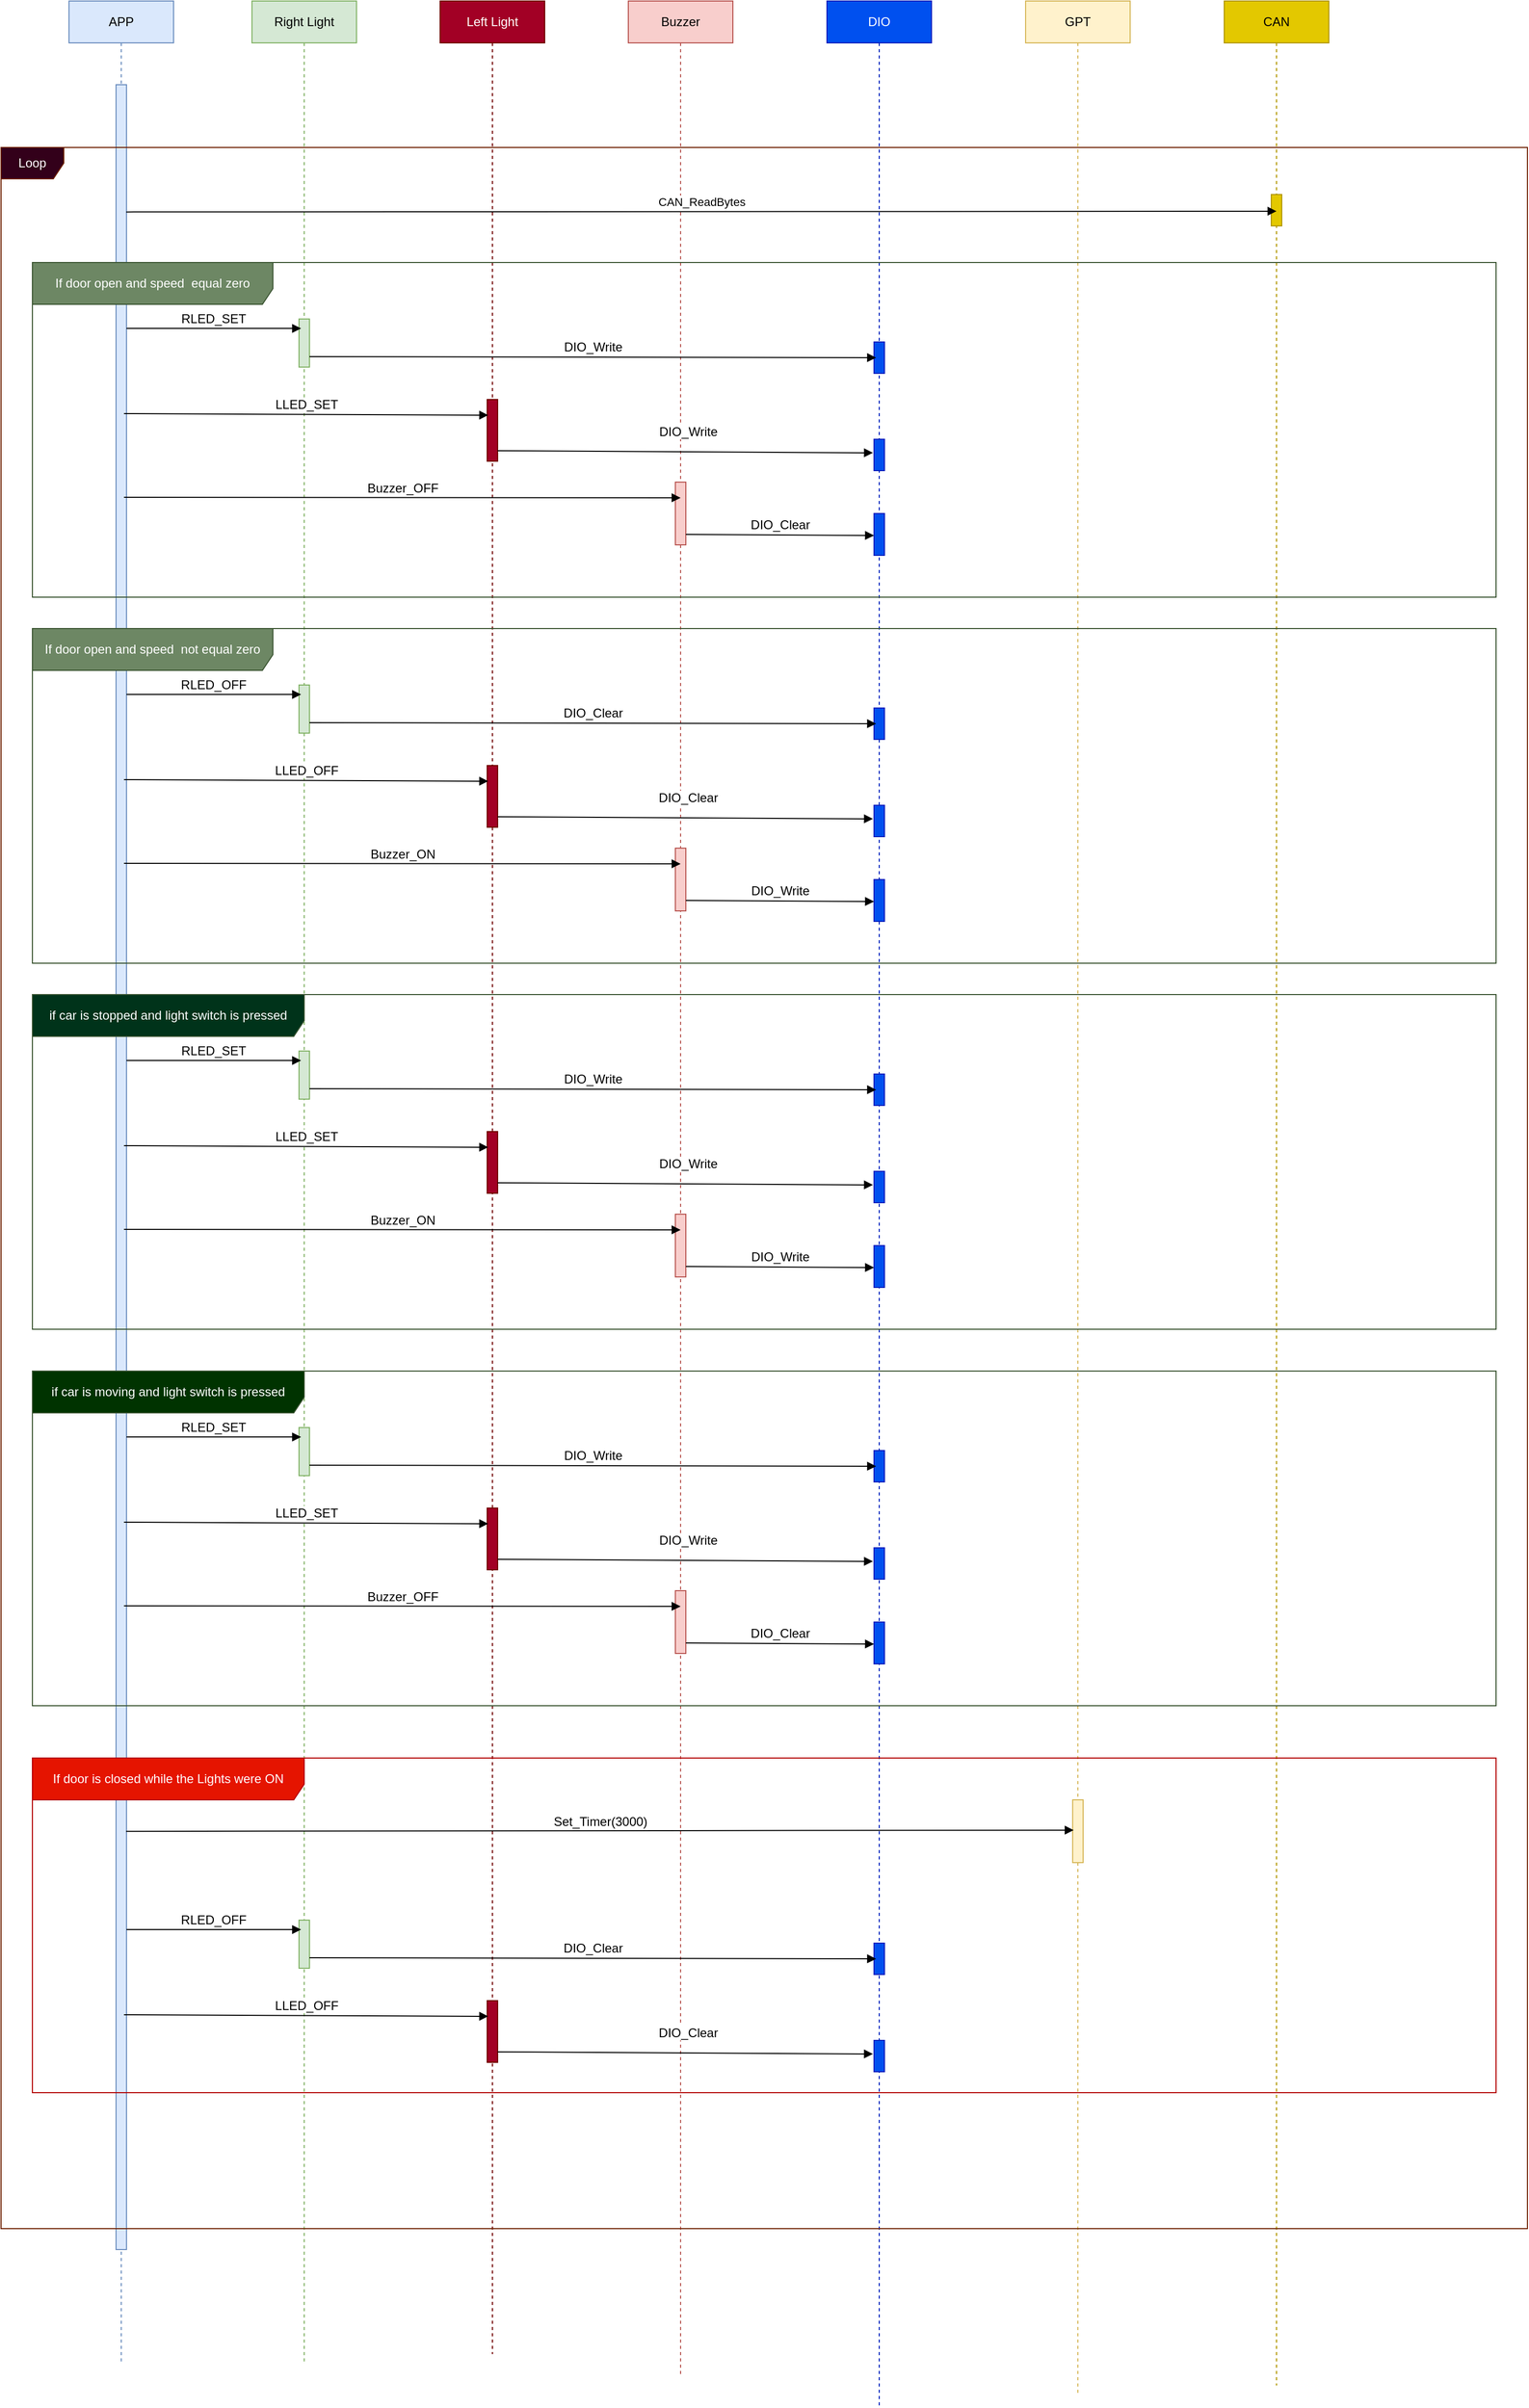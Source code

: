 <mxfile version="20.2.8" type="device"><diagram id="IOpR8e114kpHriinpLwM" name="Page-1"><mxGraphModel dx="1492" dy="808" grid="1" gridSize="10" guides="1" tooltips="1" connect="1" arrows="1" fold="1" page="1" pageScale="1" pageWidth="850" pageHeight="1100" math="0" shadow="0"><root><mxCell id="0"/><mxCell id="1" parent="0"/><mxCell id="T3YONMp9P7cD5BqFOFty-1" value="APP" style="shape=umlLifeline;perimeter=lifelinePerimeter;whiteSpace=wrap;html=1;container=1;collapsible=0;recursiveResize=0;outlineConnect=0;fillColor=#dae8fc;strokeColor=#6c8ebf;" vertex="1" parent="1"><mxGeometry x="105" y="150" width="100" height="2260" as="geometry"/></mxCell><mxCell id="T3YONMp9P7cD5BqFOFty-2" value="" style="html=1;points=[];perimeter=orthogonalPerimeter;fillColor=#dae8fc;strokeColor=#6c8ebf;" vertex="1" parent="T3YONMp9P7cD5BqFOFty-1"><mxGeometry x="45" y="80" width="10" height="2070" as="geometry"/></mxCell><mxCell id="T3YONMp9P7cD5BqFOFty-3" value="Right Light" style="shape=umlLifeline;perimeter=lifelinePerimeter;whiteSpace=wrap;html=1;container=1;collapsible=0;recursiveResize=0;outlineConnect=0;fillColor=#d5e8d4;strokeColor=#82b366;" vertex="1" parent="1"><mxGeometry x="280" y="150" width="100" height="2260" as="geometry"/></mxCell><mxCell id="T3YONMp9P7cD5BqFOFty-5" value="Left Light" style="shape=umlLifeline;perimeter=lifelinePerimeter;whiteSpace=wrap;html=1;container=1;collapsible=0;recursiveResize=0;outlineConnect=0;fillColor=#a20025;strokeColor=#6F0000;fontColor=#ffffff;" vertex="1" parent="1"><mxGeometry x="460" y="150" width="100" height="2250" as="geometry"/></mxCell><mxCell id="T3YONMp9P7cD5BqFOFty-7" value="Buzzer" style="shape=umlLifeline;perimeter=lifelinePerimeter;whiteSpace=wrap;html=1;container=1;collapsible=0;recursiveResize=0;outlineConnect=0;fillColor=#f8cecc;strokeColor=#b85450;" vertex="1" parent="1"><mxGeometry x="640" y="150" width="100" height="2270" as="geometry"/></mxCell><mxCell id="T3YONMp9P7cD5BqFOFty-9" value="DIO" style="shape=umlLifeline;perimeter=lifelinePerimeter;whiteSpace=wrap;html=1;container=1;collapsible=0;recursiveResize=0;outlineConnect=0;fillColor=#0050ef;strokeColor=#001DBC;fontColor=#ffffff;" vertex="1" parent="1"><mxGeometry x="830" y="150" width="100" height="2300" as="geometry"/></mxCell><mxCell id="T3YONMp9P7cD5BqFOFty-10" value="GPT" style="shape=umlLifeline;perimeter=lifelinePerimeter;whiteSpace=wrap;html=1;container=1;collapsible=0;recursiveResize=0;outlineConnect=0;fillColor=#fff2cc;strokeColor=#d6b656;" vertex="1" parent="1"><mxGeometry x="1020" y="150" width="100" height="2290" as="geometry"/></mxCell><mxCell id="T3YONMp9P7cD5BqFOFty-13" value="CAN" style="shape=umlLifeline;perimeter=lifelinePerimeter;whiteSpace=wrap;html=1;container=1;collapsible=0;recursiveResize=0;outlineConnect=0;fillColor=#e3c800;fontColor=#000000;strokeColor=#B09500;" vertex="1" parent="1"><mxGeometry x="1210" y="150" width="100" height="2280" as="geometry"/></mxCell><mxCell id="T3YONMp9P7cD5BqFOFty-19" value="Loop" style="shape=umlFrame;whiteSpace=wrap;html=1;fillColor=#33001A;fontColor=#ffffff;strokeColor=#6D1F00;" vertex="1" parent="1"><mxGeometry x="40" y="290" width="1460" height="1990" as="geometry"/></mxCell><mxCell id="T3YONMp9P7cD5BqFOFty-53" value="" style="html=1;points=[];perimeter=orthogonalPerimeter;fillColor=#e3c800;fontColor=#000000;strokeColor=#B09500;" vertex="1" parent="1"><mxGeometry x="1255" y="335" width="10" height="30" as="geometry"/></mxCell><mxCell id="T3YONMp9P7cD5BqFOFty-56" value="CAN_ReadBytes" style="html=1;verticalAlign=bottom;endArrow=block;rounded=0;exitX=0.082;exitY=0.031;exitDx=0;exitDy=0;exitPerimeter=0;entryX=0.5;entryY=0.533;entryDx=0;entryDy=0;entryPerimeter=0;" edge="1" parent="1" source="T3YONMp9P7cD5BqFOFty-19" target="T3YONMp9P7cD5BqFOFty-53"><mxGeometry width="80" relative="1" as="geometry"><mxPoint x="730" y="380" as="sourcePoint"/><mxPoint x="810" y="380" as="targetPoint"/></mxGeometry></mxCell><mxCell id="T3YONMp9P7cD5BqFOFty-57" value="If door open and speed&amp;nbsp; equal zero" style="shape=umlFrame;whiteSpace=wrap;html=1;fillColor=#6d8764;strokeColor=#3A5431;fontColor=#ffffff;labelBackgroundColor=none;labelBorderColor=none;spacingTop=0;spacingRight=0;fontSize=12;width=230;height=40;" vertex="1" parent="1"><mxGeometry x="70" y="400" width="1400" height="320" as="geometry"/></mxCell><mxCell id="T3YONMp9P7cD5BqFOFty-58" value="" style="html=1;points=[];perimeter=orthogonalPerimeter;labelBackgroundColor=none;labelBorderColor=none;fontSize=12;fillColor=#d5e8d4;strokeColor=#82b366;" vertex="1" parent="1"><mxGeometry x="325" y="454" width="10" height="46" as="geometry"/></mxCell><mxCell id="T3YONMp9P7cD5BqFOFty-59" value="" style="html=1;points=[];perimeter=orthogonalPerimeter;labelBackgroundColor=none;labelBorderColor=none;fontSize=12;fillColor=#a20025;fontColor=#ffffff;strokeColor=#6F0000;" vertex="1" parent="1"><mxGeometry x="505" y="531" width="10" height="59" as="geometry"/></mxCell><mxCell id="T3YONMp9P7cD5BqFOFty-60" value="" style="html=1;points=[];perimeter=orthogonalPerimeter;labelBackgroundColor=none;labelBorderColor=none;fontSize=12;fillColor=#f8cecc;strokeColor=#b85450;" vertex="1" parent="1"><mxGeometry x="685" y="610" width="10" height="60" as="geometry"/></mxCell><mxCell id="T3YONMp9P7cD5BqFOFty-61" value="RLED_SET" style="html=1;verticalAlign=bottom;endArrow=block;rounded=0;fontSize=12;entryX=0.2;entryY=0.196;entryDx=0;entryDy=0;entryPerimeter=0;" edge="1" parent="1" target="T3YONMp9P7cD5BqFOFty-58"><mxGeometry width="80" relative="1" as="geometry"><mxPoint x="160" y="463" as="sourcePoint"/><mxPoint x="327" y="466.99" as="targetPoint"/></mxGeometry></mxCell><mxCell id="T3YONMp9P7cD5BqFOFty-62" value="LLED_SET" style="html=1;verticalAlign=bottom;endArrow=block;rounded=0;fontSize=12;exitX=0.064;exitY=0.269;exitDx=0;exitDy=0;exitPerimeter=0;entryX=0.1;entryY=0.254;entryDx=0;entryDy=0;entryPerimeter=0;" edge="1" parent="1" target="T3YONMp9P7cD5BqFOFty-59"><mxGeometry width="80" relative="1" as="geometry"><mxPoint x="157.6" y="544.5" as="sourcePoint"/><mxPoint x="325" y="544.55" as="targetPoint"/></mxGeometry></mxCell><mxCell id="T3YONMp9P7cD5BqFOFty-63" value="Buzzer_OFF" style="html=1;verticalAlign=bottom;endArrow=block;rounded=0;fontSize=12;exitX=0.064;exitY=0.269;exitDx=0;exitDy=0;exitPerimeter=0;" edge="1" parent="1"><mxGeometry width="80" relative="1" as="geometry"><mxPoint x="157.6" y="624.5" as="sourcePoint"/><mxPoint x="690" y="625" as="targetPoint"/></mxGeometry></mxCell><mxCell id="T3YONMp9P7cD5BqFOFty-64" value="" style="html=1;points=[];perimeter=orthogonalPerimeter;labelBackgroundColor=none;labelBorderColor=none;fontSize=12;fillColor=#0050ef;fontColor=#ffffff;strokeColor=#001DBC;" vertex="1" parent="1"><mxGeometry x="875" y="476" width="10" height="30" as="geometry"/></mxCell><mxCell id="T3YONMp9P7cD5BqFOFty-65" value="DIO_Write" style="html=1;verticalAlign=bottom;endArrow=block;rounded=0;fontSize=12;entryX=0.2;entryY=0.5;entryDx=0;entryDy=0;entryPerimeter=0;" edge="1" parent="1" target="T3YONMp9P7cD5BqFOFty-64"><mxGeometry width="80" relative="1" as="geometry"><mxPoint x="335" y="490" as="sourcePoint"/><mxPoint x="415" y="490" as="targetPoint"/></mxGeometry></mxCell><mxCell id="T3YONMp9P7cD5BqFOFty-66" value="" style="html=1;points=[];perimeter=orthogonalPerimeter;labelBackgroundColor=none;labelBorderColor=none;fontSize=12;fillColor=#0050ef;fontColor=#ffffff;strokeColor=#001DBC;" vertex="1" parent="1"><mxGeometry x="875" y="569" width="10" height="30" as="geometry"/></mxCell><mxCell id="T3YONMp9P7cD5BqFOFty-67" value="DIO_Write" style="html=1;verticalAlign=bottom;endArrow=block;rounded=0;fontSize=12;entryX=-0.1;entryY=0.433;entryDx=0;entryDy=0;entryPerimeter=0;" edge="1" parent="1" target="T3YONMp9P7cD5BqFOFty-66"><mxGeometry x="0.014" y="10" width="80" relative="1" as="geometry"><mxPoint x="515" y="580" as="sourcePoint"/><mxPoint x="880" y="585" as="targetPoint"/><mxPoint as="offset"/></mxGeometry></mxCell><mxCell id="T3YONMp9P7cD5BqFOFty-68" value="" style="html=1;points=[];perimeter=orthogonalPerimeter;labelBackgroundColor=none;labelBorderColor=none;fontSize=12;fillColor=#0050ef;fontColor=#ffffff;strokeColor=#001DBC;" vertex="1" parent="1"><mxGeometry x="875" y="640" width="10" height="40" as="geometry"/></mxCell><mxCell id="T3YONMp9P7cD5BqFOFty-69" value="DIO_Clear" style="html=1;verticalAlign=bottom;endArrow=block;rounded=0;fontSize=12;entryX=0;entryY=0.525;entryDx=0;entryDy=0;entryPerimeter=0;" edge="1" parent="1" target="T3YONMp9P7cD5BqFOFty-68"><mxGeometry width="80" relative="1" as="geometry"><mxPoint x="695" y="660" as="sourcePoint"/><mxPoint x="775" y="660" as="targetPoint"/></mxGeometry></mxCell><mxCell id="T3YONMp9P7cD5BqFOFty-70" value="If door open and speed&amp;nbsp; not equal zero" style="shape=umlFrame;whiteSpace=wrap;html=1;fillColor=#6d8764;strokeColor=#3A5431;fontColor=#ffffff;labelBackgroundColor=none;labelBorderColor=none;spacingTop=0;spacingRight=0;fontSize=12;width=230;height=40;" vertex="1" parent="1"><mxGeometry x="70" y="750" width="1400" height="320" as="geometry"/></mxCell><mxCell id="T3YONMp9P7cD5BqFOFty-71" value="" style="html=1;points=[];perimeter=orthogonalPerimeter;labelBackgroundColor=none;labelBorderColor=none;fontSize=12;fillColor=#d5e8d4;strokeColor=#82b366;" vertex="1" parent="1"><mxGeometry x="325" y="804" width="10" height="46" as="geometry"/></mxCell><mxCell id="T3YONMp9P7cD5BqFOFty-72" value="" style="html=1;points=[];perimeter=orthogonalPerimeter;labelBackgroundColor=none;labelBorderColor=none;fontSize=12;fillColor=#a20025;fontColor=#ffffff;strokeColor=#6F0000;" vertex="1" parent="1"><mxGeometry x="505" y="881" width="10" height="59" as="geometry"/></mxCell><mxCell id="T3YONMp9P7cD5BqFOFty-73" value="" style="html=1;points=[];perimeter=orthogonalPerimeter;labelBackgroundColor=none;labelBorderColor=none;fontSize=12;fillColor=#f8cecc;strokeColor=#b85450;" vertex="1" parent="1"><mxGeometry x="685" y="960" width="10" height="60" as="geometry"/></mxCell><mxCell id="T3YONMp9P7cD5BqFOFty-74" value="RLED_OFF" style="html=1;verticalAlign=bottom;endArrow=block;rounded=0;fontSize=12;entryX=0.2;entryY=0.196;entryDx=0;entryDy=0;entryPerimeter=0;" edge="1" parent="1" target="T3YONMp9P7cD5BqFOFty-71"><mxGeometry width="80" relative="1" as="geometry"><mxPoint x="160" y="813" as="sourcePoint"/><mxPoint x="327" y="816.99" as="targetPoint"/></mxGeometry></mxCell><mxCell id="T3YONMp9P7cD5BqFOFty-75" value="LLED_OFF" style="html=1;verticalAlign=bottom;endArrow=block;rounded=0;fontSize=12;exitX=0.064;exitY=0.269;exitDx=0;exitDy=0;exitPerimeter=0;entryX=0.1;entryY=0.254;entryDx=0;entryDy=0;entryPerimeter=0;" edge="1" parent="1" target="T3YONMp9P7cD5BqFOFty-72"><mxGeometry width="80" relative="1" as="geometry"><mxPoint x="157.6" y="894.5" as="sourcePoint"/><mxPoint x="325" y="894.55" as="targetPoint"/></mxGeometry></mxCell><mxCell id="T3YONMp9P7cD5BqFOFty-76" value="Buzzer_ON" style="html=1;verticalAlign=bottom;endArrow=block;rounded=0;fontSize=12;exitX=0.064;exitY=0.269;exitDx=0;exitDy=0;exitPerimeter=0;" edge="1" parent="1"><mxGeometry width="80" relative="1" as="geometry"><mxPoint x="157.6" y="974.5" as="sourcePoint"/><mxPoint x="690" y="975" as="targetPoint"/></mxGeometry></mxCell><mxCell id="T3YONMp9P7cD5BqFOFty-77" value="" style="html=1;points=[];perimeter=orthogonalPerimeter;labelBackgroundColor=none;labelBorderColor=none;fontSize=12;fillColor=#0050ef;fontColor=#ffffff;strokeColor=#001DBC;" vertex="1" parent="1"><mxGeometry x="875" y="826" width="10" height="30" as="geometry"/></mxCell><mxCell id="T3YONMp9P7cD5BqFOFty-78" value="DIO_Clear" style="html=1;verticalAlign=bottom;endArrow=block;rounded=0;fontSize=12;entryX=0.2;entryY=0.5;entryDx=0;entryDy=0;entryPerimeter=0;" edge="1" parent="1" target="T3YONMp9P7cD5BqFOFty-77"><mxGeometry width="80" relative="1" as="geometry"><mxPoint x="335" y="840" as="sourcePoint"/><mxPoint x="415" y="840" as="targetPoint"/></mxGeometry></mxCell><mxCell id="T3YONMp9P7cD5BqFOFty-79" value="" style="html=1;points=[];perimeter=orthogonalPerimeter;labelBackgroundColor=none;labelBorderColor=none;fontSize=12;fillColor=#0050ef;fontColor=#ffffff;strokeColor=#001DBC;" vertex="1" parent="1"><mxGeometry x="875" y="919" width="10" height="30" as="geometry"/></mxCell><mxCell id="T3YONMp9P7cD5BqFOFty-80" value="DIO_Clear" style="html=1;verticalAlign=bottom;endArrow=block;rounded=0;fontSize=12;entryX=-0.1;entryY=0.433;entryDx=0;entryDy=0;entryPerimeter=0;" edge="1" parent="1" target="T3YONMp9P7cD5BqFOFty-79"><mxGeometry x="0.014" y="10" width="80" relative="1" as="geometry"><mxPoint x="515" y="930" as="sourcePoint"/><mxPoint x="880" y="935" as="targetPoint"/><mxPoint as="offset"/></mxGeometry></mxCell><mxCell id="T3YONMp9P7cD5BqFOFty-81" value="" style="html=1;points=[];perimeter=orthogonalPerimeter;labelBackgroundColor=none;labelBorderColor=none;fontSize=12;fillColor=#0050ef;fontColor=#ffffff;strokeColor=#001DBC;" vertex="1" parent="1"><mxGeometry x="875" y="990" width="10" height="40" as="geometry"/></mxCell><mxCell id="T3YONMp9P7cD5BqFOFty-82" value="DIO_Write" style="html=1;verticalAlign=bottom;endArrow=block;rounded=0;fontSize=12;entryX=0;entryY=0.525;entryDx=0;entryDy=0;entryPerimeter=0;" edge="1" parent="1" target="T3YONMp9P7cD5BqFOFty-81"><mxGeometry width="80" relative="1" as="geometry"><mxPoint x="695" y="1010" as="sourcePoint"/><mxPoint x="775" y="1010" as="targetPoint"/></mxGeometry></mxCell><mxCell id="T3YONMp9P7cD5BqFOFty-83" value="&lt;div style=&quot;text-align: left;&quot;&gt;if car is stopped and light switch is pressed&lt;/div&gt;" style="shape=umlFrame;whiteSpace=wrap;html=1;fillColor=#00331A;strokeColor=#3A5431;fontColor=#ffffff;labelBackgroundColor=none;labelBorderColor=none;spacingTop=0;spacingRight=0;fontSize=12;width=260;height=40;" vertex="1" parent="1"><mxGeometry x="70" y="1100" width="1400" height="320" as="geometry"/></mxCell><mxCell id="T3YONMp9P7cD5BqFOFty-84" value="" style="html=1;points=[];perimeter=orthogonalPerimeter;labelBackgroundColor=none;labelBorderColor=none;fontSize=12;fillColor=#d5e8d4;strokeColor=#82b366;" vertex="1" parent="1"><mxGeometry x="325" y="1154" width="10" height="46" as="geometry"/></mxCell><mxCell id="T3YONMp9P7cD5BqFOFty-85" value="" style="html=1;points=[];perimeter=orthogonalPerimeter;labelBackgroundColor=none;labelBorderColor=none;fontSize=12;fillColor=#a20025;fontColor=#ffffff;strokeColor=#6F0000;" vertex="1" parent="1"><mxGeometry x="505" y="1231" width="10" height="59" as="geometry"/></mxCell><mxCell id="T3YONMp9P7cD5BqFOFty-86" value="" style="html=1;points=[];perimeter=orthogonalPerimeter;labelBackgroundColor=none;labelBorderColor=none;fontSize=12;fillColor=#f8cecc;strokeColor=#b85450;" vertex="1" parent="1"><mxGeometry x="685" y="1310" width="10" height="60" as="geometry"/></mxCell><mxCell id="T3YONMp9P7cD5BqFOFty-87" value="RLED_SET" style="html=1;verticalAlign=bottom;endArrow=block;rounded=0;fontSize=12;entryX=0.2;entryY=0.196;entryDx=0;entryDy=0;entryPerimeter=0;" edge="1" parent="1" target="T3YONMp9P7cD5BqFOFty-84"><mxGeometry width="80" relative="1" as="geometry"><mxPoint x="160" y="1163" as="sourcePoint"/><mxPoint x="327" y="1166.99" as="targetPoint"/></mxGeometry></mxCell><mxCell id="T3YONMp9P7cD5BqFOFty-88" value="LLED_SET" style="html=1;verticalAlign=bottom;endArrow=block;rounded=0;fontSize=12;exitX=0.064;exitY=0.269;exitDx=0;exitDy=0;exitPerimeter=0;entryX=0.1;entryY=0.254;entryDx=0;entryDy=0;entryPerimeter=0;" edge="1" parent="1" target="T3YONMp9P7cD5BqFOFty-85"><mxGeometry width="80" relative="1" as="geometry"><mxPoint x="157.6" y="1244.5" as="sourcePoint"/><mxPoint x="325" y="1244.55" as="targetPoint"/></mxGeometry></mxCell><mxCell id="T3YONMp9P7cD5BqFOFty-89" value="Buzzer_ON" style="html=1;verticalAlign=bottom;endArrow=block;rounded=0;fontSize=12;exitX=0.064;exitY=0.269;exitDx=0;exitDy=0;exitPerimeter=0;" edge="1" parent="1"><mxGeometry width="80" relative="1" as="geometry"><mxPoint x="157.6" y="1324.5" as="sourcePoint"/><mxPoint x="690" y="1325" as="targetPoint"/></mxGeometry></mxCell><mxCell id="T3YONMp9P7cD5BqFOFty-90" value="" style="html=1;points=[];perimeter=orthogonalPerimeter;labelBackgroundColor=none;labelBorderColor=none;fontSize=12;fillColor=#0050ef;fontColor=#ffffff;strokeColor=#001DBC;" vertex="1" parent="1"><mxGeometry x="875" y="1176" width="10" height="30" as="geometry"/></mxCell><mxCell id="T3YONMp9P7cD5BqFOFty-91" value="DIO_Write" style="html=1;verticalAlign=bottom;endArrow=block;rounded=0;fontSize=12;entryX=0.2;entryY=0.5;entryDx=0;entryDy=0;entryPerimeter=0;" edge="1" parent="1" target="T3YONMp9P7cD5BqFOFty-90"><mxGeometry width="80" relative="1" as="geometry"><mxPoint x="335" y="1190" as="sourcePoint"/><mxPoint x="415" y="1190" as="targetPoint"/></mxGeometry></mxCell><mxCell id="T3YONMp9P7cD5BqFOFty-92" value="" style="html=1;points=[];perimeter=orthogonalPerimeter;labelBackgroundColor=none;labelBorderColor=none;fontSize=12;fillColor=#0050ef;fontColor=#ffffff;strokeColor=#001DBC;" vertex="1" parent="1"><mxGeometry x="875" y="1269" width="10" height="30" as="geometry"/></mxCell><mxCell id="T3YONMp9P7cD5BqFOFty-93" value="DIO_Write" style="html=1;verticalAlign=bottom;endArrow=block;rounded=0;fontSize=12;entryX=-0.1;entryY=0.433;entryDx=0;entryDy=0;entryPerimeter=0;" edge="1" parent="1" target="T3YONMp9P7cD5BqFOFty-92"><mxGeometry x="0.014" y="10" width="80" relative="1" as="geometry"><mxPoint x="515" y="1280" as="sourcePoint"/><mxPoint x="880" y="1285" as="targetPoint"/><mxPoint as="offset"/></mxGeometry></mxCell><mxCell id="T3YONMp9P7cD5BqFOFty-94" value="" style="html=1;points=[];perimeter=orthogonalPerimeter;labelBackgroundColor=none;labelBorderColor=none;fontSize=12;fillColor=#0050ef;fontColor=#ffffff;strokeColor=#001DBC;" vertex="1" parent="1"><mxGeometry x="875" y="1340" width="10" height="40" as="geometry"/></mxCell><mxCell id="T3YONMp9P7cD5BqFOFty-95" value="DIO_Write" style="html=1;verticalAlign=bottom;endArrow=block;rounded=0;fontSize=12;entryX=0;entryY=0.525;entryDx=0;entryDy=0;entryPerimeter=0;" edge="1" parent="1" target="T3YONMp9P7cD5BqFOFty-94"><mxGeometry width="80" relative="1" as="geometry"><mxPoint x="695" y="1360" as="sourcePoint"/><mxPoint x="775" y="1360" as="targetPoint"/></mxGeometry></mxCell><mxCell id="T3YONMp9P7cD5BqFOFty-96" value="&lt;span style=&quot;text-align: left;&quot;&gt;if car is moving and light switch is pressed&lt;/span&gt;" style="shape=umlFrame;whiteSpace=wrap;html=1;fillColor=#003300;strokeColor=#3A5431;fontColor=#ffffff;labelBackgroundColor=none;labelBorderColor=none;spacingTop=0;spacingRight=0;fontSize=12;width=260;height=40;" vertex="1" parent="1"><mxGeometry x="70" y="1460" width="1400" height="320" as="geometry"/></mxCell><mxCell id="T3YONMp9P7cD5BqFOFty-97" value="" style="html=1;points=[];perimeter=orthogonalPerimeter;labelBackgroundColor=none;labelBorderColor=none;fontSize=12;fillColor=#d5e8d4;strokeColor=#82b366;" vertex="1" parent="1"><mxGeometry x="325" y="1514" width="10" height="46" as="geometry"/></mxCell><mxCell id="T3YONMp9P7cD5BqFOFty-98" value="" style="html=1;points=[];perimeter=orthogonalPerimeter;labelBackgroundColor=none;labelBorderColor=none;fontSize=12;fillColor=#a20025;fontColor=#ffffff;strokeColor=#6F0000;" vertex="1" parent="1"><mxGeometry x="505" y="1591" width="10" height="59" as="geometry"/></mxCell><mxCell id="T3YONMp9P7cD5BqFOFty-99" value="" style="html=1;points=[];perimeter=orthogonalPerimeter;labelBackgroundColor=none;labelBorderColor=none;fontSize=12;fillColor=#f8cecc;strokeColor=#b85450;" vertex="1" parent="1"><mxGeometry x="685" y="1670" width="10" height="60" as="geometry"/></mxCell><mxCell id="T3YONMp9P7cD5BqFOFty-100" value="RLED_SET" style="html=1;verticalAlign=bottom;endArrow=block;rounded=0;fontSize=12;entryX=0.2;entryY=0.196;entryDx=0;entryDy=0;entryPerimeter=0;" edge="1" parent="1" target="T3YONMp9P7cD5BqFOFty-97"><mxGeometry width="80" relative="1" as="geometry"><mxPoint x="160" y="1523" as="sourcePoint"/><mxPoint x="327" y="1526.99" as="targetPoint"/></mxGeometry></mxCell><mxCell id="T3YONMp9P7cD5BqFOFty-101" value="LLED_SET" style="html=1;verticalAlign=bottom;endArrow=block;rounded=0;fontSize=12;exitX=0.064;exitY=0.269;exitDx=0;exitDy=0;exitPerimeter=0;entryX=0.1;entryY=0.254;entryDx=0;entryDy=0;entryPerimeter=0;" edge="1" parent="1" target="T3YONMp9P7cD5BqFOFty-98"><mxGeometry width="80" relative="1" as="geometry"><mxPoint x="157.6" y="1604.5" as="sourcePoint"/><mxPoint x="325" y="1604.55" as="targetPoint"/></mxGeometry></mxCell><mxCell id="T3YONMp9P7cD5BqFOFty-102" value="Buzzer_OFF" style="html=1;verticalAlign=bottom;endArrow=block;rounded=0;fontSize=12;exitX=0.064;exitY=0.269;exitDx=0;exitDy=0;exitPerimeter=0;" edge="1" parent="1"><mxGeometry width="80" relative="1" as="geometry"><mxPoint x="157.6" y="1684.5" as="sourcePoint"/><mxPoint x="690" y="1685" as="targetPoint"/></mxGeometry></mxCell><mxCell id="T3YONMp9P7cD5BqFOFty-103" value="" style="html=1;points=[];perimeter=orthogonalPerimeter;labelBackgroundColor=none;labelBorderColor=none;fontSize=12;fillColor=#0050ef;fontColor=#ffffff;strokeColor=#001DBC;" vertex="1" parent="1"><mxGeometry x="875" y="1536" width="10" height="30" as="geometry"/></mxCell><mxCell id="T3YONMp9P7cD5BqFOFty-104" value="DIO_Write" style="html=1;verticalAlign=bottom;endArrow=block;rounded=0;fontSize=12;entryX=0.2;entryY=0.5;entryDx=0;entryDy=0;entryPerimeter=0;" edge="1" parent="1" target="T3YONMp9P7cD5BqFOFty-103"><mxGeometry width="80" relative="1" as="geometry"><mxPoint x="335" y="1550" as="sourcePoint"/><mxPoint x="415" y="1550" as="targetPoint"/></mxGeometry></mxCell><mxCell id="T3YONMp9P7cD5BqFOFty-105" value="" style="html=1;points=[];perimeter=orthogonalPerimeter;labelBackgroundColor=none;labelBorderColor=none;fontSize=12;fillColor=#0050ef;fontColor=#ffffff;strokeColor=#001DBC;" vertex="1" parent="1"><mxGeometry x="875" y="1629" width="10" height="30" as="geometry"/></mxCell><mxCell id="T3YONMp9P7cD5BqFOFty-106" value="DIO_Write" style="html=1;verticalAlign=bottom;endArrow=block;rounded=0;fontSize=12;entryX=-0.1;entryY=0.433;entryDx=0;entryDy=0;entryPerimeter=0;" edge="1" parent="1" target="T3YONMp9P7cD5BqFOFty-105"><mxGeometry x="0.014" y="10" width="80" relative="1" as="geometry"><mxPoint x="515" y="1640" as="sourcePoint"/><mxPoint x="880" y="1645" as="targetPoint"/><mxPoint as="offset"/></mxGeometry></mxCell><mxCell id="T3YONMp9P7cD5BqFOFty-107" value="" style="html=1;points=[];perimeter=orthogonalPerimeter;labelBackgroundColor=none;labelBorderColor=none;fontSize=12;fillColor=#0050ef;fontColor=#ffffff;strokeColor=#001DBC;" vertex="1" parent="1"><mxGeometry x="875" y="1700" width="10" height="40" as="geometry"/></mxCell><mxCell id="T3YONMp9P7cD5BqFOFty-108" value="DIO_Clear" style="html=1;verticalAlign=bottom;endArrow=block;rounded=0;fontSize=12;entryX=0;entryY=0.525;entryDx=0;entryDy=0;entryPerimeter=0;" edge="1" parent="1" target="T3YONMp9P7cD5BqFOFty-107"><mxGeometry width="80" relative="1" as="geometry"><mxPoint x="695" y="1720" as="sourcePoint"/><mxPoint x="775" y="1720" as="targetPoint"/></mxGeometry></mxCell><mxCell id="T3YONMp9P7cD5BqFOFty-109" value="&lt;span style=&quot;text-align: left;&quot;&gt;If door is closed while the Lights were ON&lt;/span&gt;" style="shape=umlFrame;whiteSpace=wrap;html=1;fillColor=#e51400;strokeColor=#B20000;fontColor=#ffffff;labelBackgroundColor=none;labelBorderColor=none;spacingTop=0;spacingRight=0;fontSize=12;width=260;height=40;" vertex="1" parent="1"><mxGeometry x="70" y="1830" width="1400" height="320" as="geometry"/></mxCell><mxCell id="T3YONMp9P7cD5BqFOFty-110" value="" style="html=1;points=[];perimeter=orthogonalPerimeter;labelBackgroundColor=none;labelBorderColor=none;fontSize=12;fillColor=#d5e8d4;strokeColor=#82b366;" vertex="1" parent="1"><mxGeometry x="325" y="1985" width="10" height="46" as="geometry"/></mxCell><mxCell id="T3YONMp9P7cD5BqFOFty-111" value="" style="html=1;points=[];perimeter=orthogonalPerimeter;labelBackgroundColor=none;labelBorderColor=none;fontSize=12;fillColor=#a20025;fontColor=#ffffff;strokeColor=#6F0000;" vertex="1" parent="1"><mxGeometry x="505" y="2062" width="10" height="59" as="geometry"/></mxCell><mxCell id="T3YONMp9P7cD5BqFOFty-113" value="RLED_OFF" style="html=1;verticalAlign=bottom;endArrow=block;rounded=0;fontSize=12;entryX=0.2;entryY=0.196;entryDx=0;entryDy=0;entryPerimeter=0;" edge="1" parent="1" target="T3YONMp9P7cD5BqFOFty-110"><mxGeometry width="80" relative="1" as="geometry"><mxPoint x="160" y="1994" as="sourcePoint"/><mxPoint x="327" y="1997.99" as="targetPoint"/></mxGeometry></mxCell><mxCell id="T3YONMp9P7cD5BqFOFty-114" value="LLED_OFF" style="html=1;verticalAlign=bottom;endArrow=block;rounded=0;fontSize=12;exitX=0.064;exitY=0.269;exitDx=0;exitDy=0;exitPerimeter=0;entryX=0.1;entryY=0.254;entryDx=0;entryDy=0;entryPerimeter=0;" edge="1" parent="1" target="T3YONMp9P7cD5BqFOFty-111"><mxGeometry width="80" relative="1" as="geometry"><mxPoint x="157.6" y="2075.5" as="sourcePoint"/><mxPoint x="325" y="2075.55" as="targetPoint"/></mxGeometry></mxCell><mxCell id="T3YONMp9P7cD5BqFOFty-116" value="" style="html=1;points=[];perimeter=orthogonalPerimeter;labelBackgroundColor=none;labelBorderColor=none;fontSize=12;fillColor=#0050ef;fontColor=#ffffff;strokeColor=#001DBC;" vertex="1" parent="1"><mxGeometry x="875" y="2007" width="10" height="30" as="geometry"/></mxCell><mxCell id="T3YONMp9P7cD5BqFOFty-117" value="DIO_Clear" style="html=1;verticalAlign=bottom;endArrow=block;rounded=0;fontSize=12;entryX=0.2;entryY=0.5;entryDx=0;entryDy=0;entryPerimeter=0;" edge="1" parent="1" target="T3YONMp9P7cD5BqFOFty-116"><mxGeometry width="80" relative="1" as="geometry"><mxPoint x="335" y="2021" as="sourcePoint"/><mxPoint x="415" y="2021" as="targetPoint"/></mxGeometry></mxCell><mxCell id="T3YONMp9P7cD5BqFOFty-118" value="" style="html=1;points=[];perimeter=orthogonalPerimeter;labelBackgroundColor=none;labelBorderColor=none;fontSize=12;fillColor=#0050ef;fontColor=#ffffff;strokeColor=#001DBC;" vertex="1" parent="1"><mxGeometry x="875" y="2100" width="10" height="30" as="geometry"/></mxCell><mxCell id="T3YONMp9P7cD5BqFOFty-119" value="DIO_Clear" style="html=1;verticalAlign=bottom;endArrow=block;rounded=0;fontSize=12;entryX=-0.1;entryY=0.433;entryDx=0;entryDy=0;entryPerimeter=0;" edge="1" parent="1" target="T3YONMp9P7cD5BqFOFty-118"><mxGeometry x="0.014" y="10" width="80" relative="1" as="geometry"><mxPoint x="515" y="2111" as="sourcePoint"/><mxPoint x="880" y="2116" as="targetPoint"/><mxPoint as="offset"/></mxGeometry></mxCell><mxCell id="T3YONMp9P7cD5BqFOFty-122" value="" style="html=1;points=[];perimeter=orthogonalPerimeter;labelBackgroundColor=none;labelBorderColor=none;strokeColor=#d6b656;fontSize=12;fillColor=#fff2cc;" vertex="1" parent="1"><mxGeometry x="1065" y="1870" width="10" height="60" as="geometry"/></mxCell><mxCell id="T3YONMp9P7cD5BqFOFty-123" value="Set_Timer(3000)" style="html=1;verticalAlign=bottom;endArrow=block;rounded=0;fontSize=12;exitX=0.064;exitY=0.219;exitDx=0;exitDy=0;exitPerimeter=0;entryX=0.1;entryY=0.483;entryDx=0;entryDy=0;entryPerimeter=0;" edge="1" parent="1" source="T3YONMp9P7cD5BqFOFty-109" target="T3YONMp9P7cD5BqFOFty-122"><mxGeometry width="80" relative="1" as="geometry"><mxPoint x="740" y="2100" as="sourcePoint"/><mxPoint x="820" y="2100" as="targetPoint"/></mxGeometry></mxCell></root></mxGraphModel></diagram></mxfile>